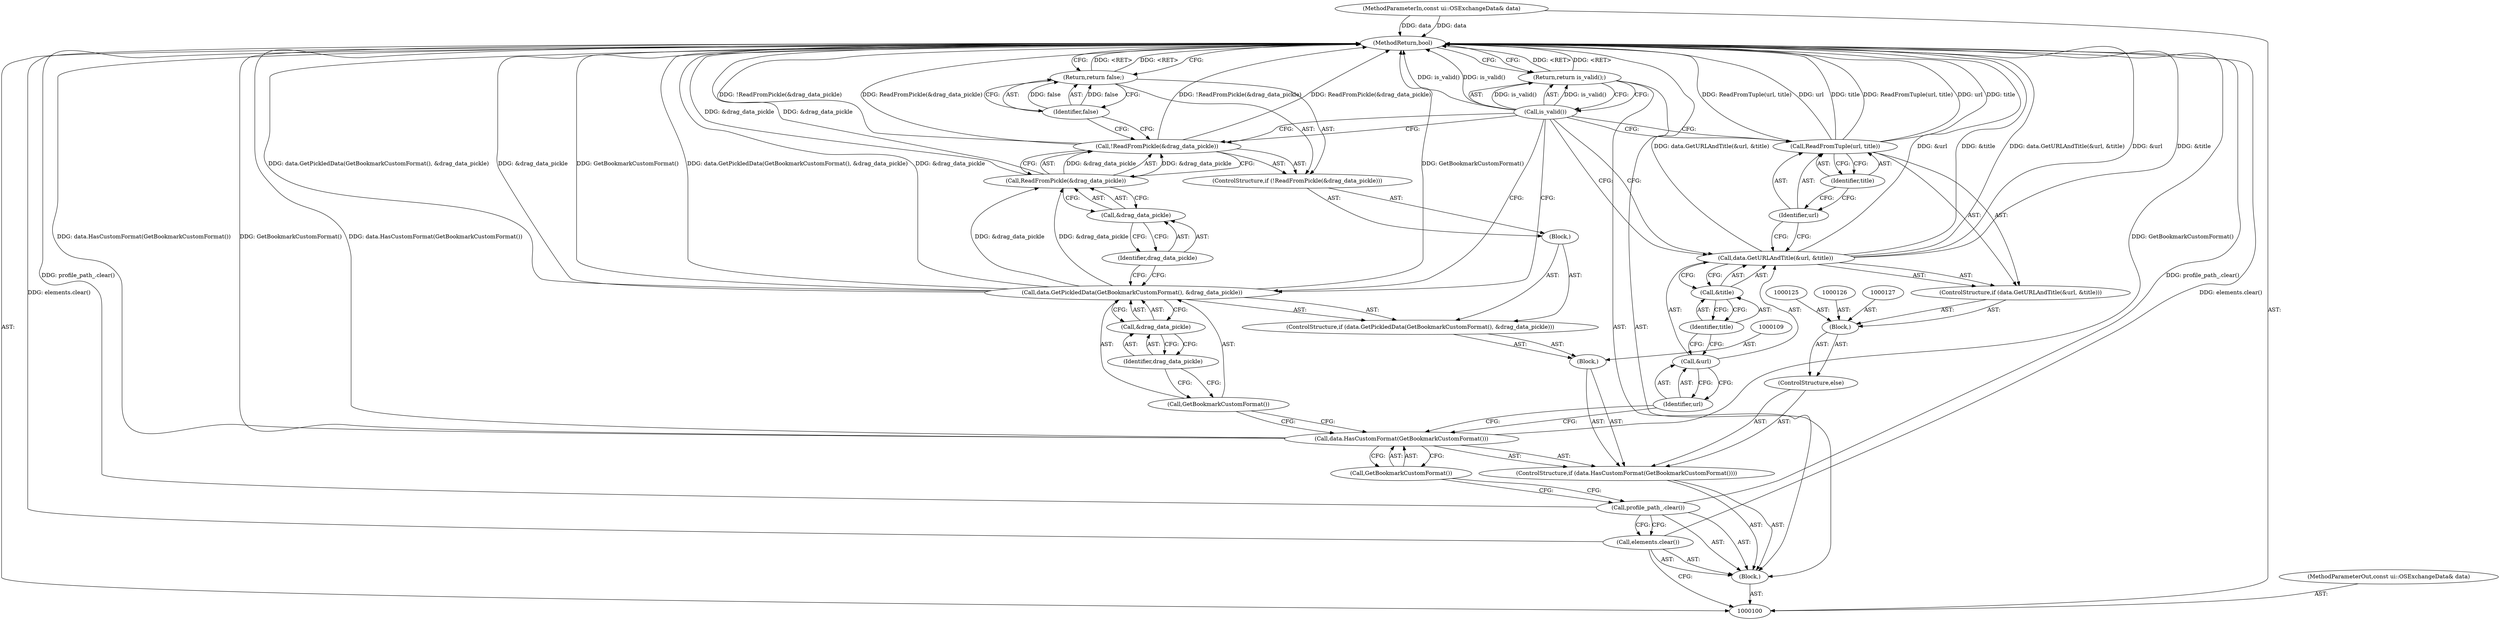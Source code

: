 digraph "1_Chrome_1161a49d663dd395bd639549c2dfe7324f847938" {
"1000139" [label="(MethodReturn,bool)"];
"1000101" [label="(MethodParameterIn,const ui::OSExchangeData& data)"];
"1000192" [label="(MethodParameterOut,const ui::OSExchangeData& data)"];
"1000102" [label="(Block,)"];
"1000122" [label="(Identifier,false)"];
"1000121" [label="(Return,return false;)"];
"1000123" [label="(ControlStructure,else)"];
"1000124" [label="(Block,)"];
"1000130" [label="(Call,&url)"];
"1000131" [label="(Identifier,url)"];
"1000132" [label="(Call,&title)"];
"1000133" [label="(Identifier,title)"];
"1000128" [label="(ControlStructure,if (data.GetURLAndTitle(&url, &title)))"];
"1000129" [label="(Call,data.GetURLAndTitle(&url, &title))"];
"1000135" [label="(Identifier,url)"];
"1000136" [label="(Identifier,title)"];
"1000134" [label="(Call,ReadFromTuple(url, title))"];
"1000103" [label="(Call,elements.clear())"];
"1000137" [label="(Return,return is_valid();)"];
"1000138" [label="(Call,is_valid())"];
"1000104" [label="(Call,profile_path_.clear())"];
"1000105" [label="(ControlStructure,if (data.HasCustomFormat(GetBookmarkCustomFormat())))"];
"1000107" [label="(Call,GetBookmarkCustomFormat())"];
"1000106" [label="(Call,data.HasCustomFormat(GetBookmarkCustomFormat()))"];
"1000108" [label="(Block,)"];
"1000112" [label="(Call,GetBookmarkCustomFormat())"];
"1000110" [label="(ControlStructure,if (data.GetPickledData(GetBookmarkCustomFormat(), &drag_data_pickle)))"];
"1000113" [label="(Call,&drag_data_pickle)"];
"1000114" [label="(Identifier,drag_data_pickle)"];
"1000115" [label="(Block,)"];
"1000111" [label="(Call,data.GetPickledData(GetBookmarkCustomFormat(), &drag_data_pickle))"];
"1000117" [label="(Call,!ReadFromPickle(&drag_data_pickle))"];
"1000118" [label="(Call,ReadFromPickle(&drag_data_pickle))"];
"1000119" [label="(Call,&drag_data_pickle)"];
"1000120" [label="(Identifier,drag_data_pickle)"];
"1000116" [label="(ControlStructure,if (!ReadFromPickle(&drag_data_pickle)))"];
"1000139" -> "1000100"  [label="AST: "];
"1000139" -> "1000121"  [label="CFG: "];
"1000139" -> "1000137"  [label="CFG: "];
"1000117" -> "1000139"  [label="DDG: !ReadFromPickle(&drag_data_pickle)"];
"1000117" -> "1000139"  [label="DDG: ReadFromPickle(&drag_data_pickle)"];
"1000129" -> "1000139"  [label="DDG: &url"];
"1000129" -> "1000139"  [label="DDG: &title"];
"1000129" -> "1000139"  [label="DDG: data.GetURLAndTitle(&url, &title)"];
"1000106" -> "1000139"  [label="DDG: GetBookmarkCustomFormat()"];
"1000106" -> "1000139"  [label="DDG: data.HasCustomFormat(GetBookmarkCustomFormat())"];
"1000104" -> "1000139"  [label="DDG: profile_path_.clear()"];
"1000111" -> "1000139"  [label="DDG: GetBookmarkCustomFormat()"];
"1000111" -> "1000139"  [label="DDG: data.GetPickledData(GetBookmarkCustomFormat(), &drag_data_pickle)"];
"1000111" -> "1000139"  [label="DDG: &drag_data_pickle"];
"1000134" -> "1000139"  [label="DDG: title"];
"1000134" -> "1000139"  [label="DDG: ReadFromTuple(url, title)"];
"1000134" -> "1000139"  [label="DDG: url"];
"1000138" -> "1000139"  [label="DDG: is_valid()"];
"1000118" -> "1000139"  [label="DDG: &drag_data_pickle"];
"1000103" -> "1000139"  [label="DDG: elements.clear()"];
"1000101" -> "1000139"  [label="DDG: data"];
"1000121" -> "1000139"  [label="DDG: <RET>"];
"1000137" -> "1000139"  [label="DDG: <RET>"];
"1000101" -> "1000100"  [label="AST: "];
"1000101" -> "1000139"  [label="DDG: data"];
"1000192" -> "1000100"  [label="AST: "];
"1000102" -> "1000100"  [label="AST: "];
"1000103" -> "1000102"  [label="AST: "];
"1000104" -> "1000102"  [label="AST: "];
"1000105" -> "1000102"  [label="AST: "];
"1000137" -> "1000102"  [label="AST: "];
"1000122" -> "1000121"  [label="AST: "];
"1000122" -> "1000117"  [label="CFG: "];
"1000121" -> "1000122"  [label="CFG: "];
"1000122" -> "1000121"  [label="DDG: false"];
"1000121" -> "1000116"  [label="AST: "];
"1000121" -> "1000122"  [label="CFG: "];
"1000122" -> "1000121"  [label="AST: "];
"1000139" -> "1000121"  [label="CFG: "];
"1000121" -> "1000139"  [label="DDG: <RET>"];
"1000122" -> "1000121"  [label="DDG: false"];
"1000123" -> "1000105"  [label="AST: "];
"1000124" -> "1000123"  [label="AST: "];
"1000124" -> "1000123"  [label="AST: "];
"1000125" -> "1000124"  [label="AST: "];
"1000126" -> "1000124"  [label="AST: "];
"1000127" -> "1000124"  [label="AST: "];
"1000128" -> "1000124"  [label="AST: "];
"1000130" -> "1000129"  [label="AST: "];
"1000130" -> "1000131"  [label="CFG: "];
"1000131" -> "1000130"  [label="AST: "];
"1000133" -> "1000130"  [label="CFG: "];
"1000131" -> "1000130"  [label="AST: "];
"1000131" -> "1000106"  [label="CFG: "];
"1000130" -> "1000131"  [label="CFG: "];
"1000132" -> "1000129"  [label="AST: "];
"1000132" -> "1000133"  [label="CFG: "];
"1000133" -> "1000132"  [label="AST: "];
"1000129" -> "1000132"  [label="CFG: "];
"1000133" -> "1000132"  [label="AST: "];
"1000133" -> "1000130"  [label="CFG: "];
"1000132" -> "1000133"  [label="CFG: "];
"1000128" -> "1000124"  [label="AST: "];
"1000129" -> "1000128"  [label="AST: "];
"1000134" -> "1000128"  [label="AST: "];
"1000129" -> "1000128"  [label="AST: "];
"1000129" -> "1000132"  [label="CFG: "];
"1000130" -> "1000129"  [label="AST: "];
"1000132" -> "1000129"  [label="AST: "];
"1000135" -> "1000129"  [label="CFG: "];
"1000138" -> "1000129"  [label="CFG: "];
"1000129" -> "1000139"  [label="DDG: &url"];
"1000129" -> "1000139"  [label="DDG: &title"];
"1000129" -> "1000139"  [label="DDG: data.GetURLAndTitle(&url, &title)"];
"1000135" -> "1000134"  [label="AST: "];
"1000135" -> "1000129"  [label="CFG: "];
"1000136" -> "1000135"  [label="CFG: "];
"1000136" -> "1000134"  [label="AST: "];
"1000136" -> "1000135"  [label="CFG: "];
"1000134" -> "1000136"  [label="CFG: "];
"1000134" -> "1000128"  [label="AST: "];
"1000134" -> "1000136"  [label="CFG: "];
"1000135" -> "1000134"  [label="AST: "];
"1000136" -> "1000134"  [label="AST: "];
"1000138" -> "1000134"  [label="CFG: "];
"1000134" -> "1000139"  [label="DDG: title"];
"1000134" -> "1000139"  [label="DDG: ReadFromTuple(url, title)"];
"1000134" -> "1000139"  [label="DDG: url"];
"1000103" -> "1000102"  [label="AST: "];
"1000103" -> "1000100"  [label="CFG: "];
"1000104" -> "1000103"  [label="CFG: "];
"1000103" -> "1000139"  [label="DDG: elements.clear()"];
"1000137" -> "1000102"  [label="AST: "];
"1000137" -> "1000138"  [label="CFG: "];
"1000138" -> "1000137"  [label="AST: "];
"1000139" -> "1000137"  [label="CFG: "];
"1000137" -> "1000139"  [label="DDG: <RET>"];
"1000138" -> "1000137"  [label="DDG: is_valid()"];
"1000138" -> "1000137"  [label="AST: "];
"1000138" -> "1000117"  [label="CFG: "];
"1000138" -> "1000111"  [label="CFG: "];
"1000138" -> "1000134"  [label="CFG: "];
"1000138" -> "1000129"  [label="CFG: "];
"1000137" -> "1000138"  [label="CFG: "];
"1000138" -> "1000139"  [label="DDG: is_valid()"];
"1000138" -> "1000137"  [label="DDG: is_valid()"];
"1000104" -> "1000102"  [label="AST: "];
"1000104" -> "1000103"  [label="CFG: "];
"1000107" -> "1000104"  [label="CFG: "];
"1000104" -> "1000139"  [label="DDG: profile_path_.clear()"];
"1000105" -> "1000102"  [label="AST: "];
"1000106" -> "1000105"  [label="AST: "];
"1000108" -> "1000105"  [label="AST: "];
"1000123" -> "1000105"  [label="AST: "];
"1000107" -> "1000106"  [label="AST: "];
"1000107" -> "1000104"  [label="CFG: "];
"1000106" -> "1000107"  [label="CFG: "];
"1000106" -> "1000105"  [label="AST: "];
"1000106" -> "1000107"  [label="CFG: "];
"1000107" -> "1000106"  [label="AST: "];
"1000112" -> "1000106"  [label="CFG: "];
"1000131" -> "1000106"  [label="CFG: "];
"1000106" -> "1000139"  [label="DDG: GetBookmarkCustomFormat()"];
"1000106" -> "1000139"  [label="DDG: data.HasCustomFormat(GetBookmarkCustomFormat())"];
"1000108" -> "1000105"  [label="AST: "];
"1000109" -> "1000108"  [label="AST: "];
"1000110" -> "1000108"  [label="AST: "];
"1000112" -> "1000111"  [label="AST: "];
"1000112" -> "1000106"  [label="CFG: "];
"1000114" -> "1000112"  [label="CFG: "];
"1000110" -> "1000108"  [label="AST: "];
"1000111" -> "1000110"  [label="AST: "];
"1000115" -> "1000110"  [label="AST: "];
"1000113" -> "1000111"  [label="AST: "];
"1000113" -> "1000114"  [label="CFG: "];
"1000114" -> "1000113"  [label="AST: "];
"1000111" -> "1000113"  [label="CFG: "];
"1000114" -> "1000113"  [label="AST: "];
"1000114" -> "1000112"  [label="CFG: "];
"1000113" -> "1000114"  [label="CFG: "];
"1000115" -> "1000110"  [label="AST: "];
"1000116" -> "1000115"  [label="AST: "];
"1000111" -> "1000110"  [label="AST: "];
"1000111" -> "1000113"  [label="CFG: "];
"1000112" -> "1000111"  [label="AST: "];
"1000113" -> "1000111"  [label="AST: "];
"1000120" -> "1000111"  [label="CFG: "];
"1000138" -> "1000111"  [label="CFG: "];
"1000111" -> "1000139"  [label="DDG: GetBookmarkCustomFormat()"];
"1000111" -> "1000139"  [label="DDG: data.GetPickledData(GetBookmarkCustomFormat(), &drag_data_pickle)"];
"1000111" -> "1000139"  [label="DDG: &drag_data_pickle"];
"1000111" -> "1000118"  [label="DDG: &drag_data_pickle"];
"1000117" -> "1000116"  [label="AST: "];
"1000117" -> "1000118"  [label="CFG: "];
"1000118" -> "1000117"  [label="AST: "];
"1000122" -> "1000117"  [label="CFG: "];
"1000138" -> "1000117"  [label="CFG: "];
"1000117" -> "1000139"  [label="DDG: !ReadFromPickle(&drag_data_pickle)"];
"1000117" -> "1000139"  [label="DDG: ReadFromPickle(&drag_data_pickle)"];
"1000118" -> "1000117"  [label="DDG: &drag_data_pickle"];
"1000118" -> "1000117"  [label="AST: "];
"1000118" -> "1000119"  [label="CFG: "];
"1000119" -> "1000118"  [label="AST: "];
"1000117" -> "1000118"  [label="CFG: "];
"1000118" -> "1000139"  [label="DDG: &drag_data_pickle"];
"1000118" -> "1000117"  [label="DDG: &drag_data_pickle"];
"1000111" -> "1000118"  [label="DDG: &drag_data_pickle"];
"1000119" -> "1000118"  [label="AST: "];
"1000119" -> "1000120"  [label="CFG: "];
"1000120" -> "1000119"  [label="AST: "];
"1000118" -> "1000119"  [label="CFG: "];
"1000120" -> "1000119"  [label="AST: "];
"1000120" -> "1000111"  [label="CFG: "];
"1000119" -> "1000120"  [label="CFG: "];
"1000116" -> "1000115"  [label="AST: "];
"1000117" -> "1000116"  [label="AST: "];
"1000121" -> "1000116"  [label="AST: "];
}

